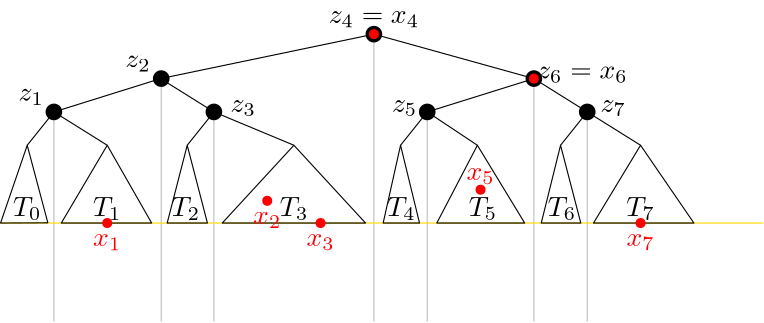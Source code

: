<?xml version="1.0"?>
<!DOCTYPE ipe SYSTEM "ipe.dtd">
<ipe version="70206" creator="Ipe 7.2.7">
<info created="D:20200304161928" modified="D:20200305095233"/>
<ipestyle name="basic">
<symbol name="arrow/arc(spx)">
<path stroke="sym-stroke" fill="sym-stroke" pen="sym-pen">
0 0 m
-1 0.333 l
-1 -0.333 l
h
</path>
</symbol>
<symbol name="arrow/farc(spx)">
<path stroke="sym-stroke" fill="white" pen="sym-pen">
0 0 m
-1 0.333 l
-1 -0.333 l
h
</path>
</symbol>
<symbol name="arrow/ptarc(spx)">
<path stroke="sym-stroke" fill="sym-stroke" pen="sym-pen">
0 0 m
-1 0.333 l
-0.8 0 l
-1 -0.333 l
h
</path>
</symbol>
<symbol name="arrow/fptarc(spx)">
<path stroke="sym-stroke" fill="white" pen="sym-pen">
0 0 m
-1 0.333 l
-0.8 0 l
-1 -0.333 l
h
</path>
</symbol>
<symbol name="mark/circle(sx)" transformations="translations">
<path fill="sym-stroke">
0.6 0 0 0.6 0 0 e
0.4 0 0 0.4 0 0 e
</path>
</symbol>
<symbol name="mark/disk(sx)" transformations="translations">
<path fill="sym-stroke">
0.6 0 0 0.6 0 0 e
</path>
</symbol>
<symbol name="mark/fdisk(sfx)" transformations="translations">
<group>
<path fill="sym-fill">
0.5 0 0 0.5 0 0 e
</path>
<path fill="sym-stroke" fillrule="eofill">
0.6 0 0 0.6 0 0 e
0.4 0 0 0.4 0 0 e
</path>
</group>
</symbol>
<symbol name="mark/box(sx)" transformations="translations">
<path fill="sym-stroke" fillrule="eofill">
-0.6 -0.6 m
0.6 -0.6 l
0.6 0.6 l
-0.6 0.6 l
h
-0.4 -0.4 m
0.4 -0.4 l
0.4 0.4 l
-0.4 0.4 l
h
</path>
</symbol>
<symbol name="mark/square(sx)" transformations="translations">
<path fill="sym-stroke">
-0.6 -0.6 m
0.6 -0.6 l
0.6 0.6 l
-0.6 0.6 l
h
</path>
</symbol>
<symbol name="mark/fsquare(sfx)" transformations="translations">
<group>
<path fill="sym-fill">
-0.5 -0.5 m
0.5 -0.5 l
0.5 0.5 l
-0.5 0.5 l
h
</path>
<path fill="sym-stroke" fillrule="eofill">
-0.6 -0.6 m
0.6 -0.6 l
0.6 0.6 l
-0.6 0.6 l
h
-0.4 -0.4 m
0.4 -0.4 l
0.4 0.4 l
-0.4 0.4 l
h
</path>
</group>
</symbol>
<symbol name="mark/cross(sx)" transformations="translations">
<group>
<path fill="sym-stroke">
-0.43 -0.57 m
0.57 0.43 l
0.43 0.57 l
-0.57 -0.43 l
h
</path>
<path fill="sym-stroke">
-0.43 0.57 m
0.57 -0.43 l
0.43 -0.57 l
-0.57 0.43 l
h
</path>
</group>
</symbol>
<symbol name="arrow/fnormal(spx)">
<path stroke="sym-stroke" fill="white" pen="sym-pen">
0 0 m
-1 0.333 l
-1 -0.333 l
h
</path>
</symbol>
<symbol name="arrow/pointed(spx)">
<path stroke="sym-stroke" fill="sym-stroke" pen="sym-pen">
0 0 m
-1 0.333 l
-0.8 0 l
-1 -0.333 l
h
</path>
</symbol>
<symbol name="arrow/fpointed(spx)">
<path stroke="sym-stroke" fill="white" pen="sym-pen">
0 0 m
-1 0.333 l
-0.8 0 l
-1 -0.333 l
h
</path>
</symbol>
<symbol name="arrow/linear(spx)">
<path stroke="sym-stroke" pen="sym-pen">
-1 0.333 m
0 0 l
-1 -0.333 l
</path>
</symbol>
<symbol name="arrow/fdouble(spx)">
<path stroke="sym-stroke" fill="white" pen="sym-pen">
0 0 m
-1 0.333 l
-1 -0.333 l
h
-1 0 m
-2 0.333 l
-2 -0.333 l
h
</path>
</symbol>
<symbol name="arrow/double(spx)">
<path stroke="sym-stroke" fill="sym-stroke" pen="sym-pen">
0 0 m
-1 0.333 l
-1 -0.333 l
h
-1 0 m
-2 0.333 l
-2 -0.333 l
h
</path>
</symbol>
<pen name="heavier" value="0.8"/>
<pen name="fat" value="1.2"/>
<pen name="ultrafat" value="2"/>
<symbolsize name="large" value="5"/>
<symbolsize name="small" value="2"/>
<symbolsize name="tiny" value="1.1"/>
<arrowsize name="large" value="10"/>
<arrowsize name="small" value="5"/>
<arrowsize name="tiny" value="3"/>
<color name="red" value="1 0 0"/>
<color name="green" value="0 1 0"/>
<color name="blue" value="0 0 1"/>
<color name="yellow" value="1 1 0"/>
<color name="orange" value="1 0.647 0"/>
<color name="gold" value="1 0.843 0"/>
<color name="purple" value="0.627 0.125 0.941"/>
<color name="gray" value="0.745"/>
<color name="brown" value="0.647 0.165 0.165"/>
<color name="navy" value="0 0 0.502"/>
<color name="pink" value="1 0.753 0.796"/>
<color name="seagreen" value="0.18 0.545 0.341"/>
<color name="turquoise" value="0.251 0.878 0.816"/>
<color name="violet" value="0.933 0.51 0.933"/>
<color name="darkblue" value="0 0 0.545"/>
<color name="darkcyan" value="0 0.545 0.545"/>
<color name="darkgray" value="0.663"/>
<color name="darkgreen" value="0 0.392 0"/>
<color name="darkmagenta" value="0.545 0 0.545"/>
<color name="darkorange" value="1 0.549 0"/>
<color name="darkred" value="0.545 0 0"/>
<color name="lightblue" value="0.678 0.847 0.902"/>
<color name="lightcyan" value="0.878 1 1"/>
<color name="lightgray" value="0.827"/>
<color name="lightgreen" value="0.565 0.933 0.565"/>
<color name="lightyellow" value="1 1 0.878"/>
<dashstyle name="dashed" value="[4] 0"/>
<dashstyle name="dotted" value="[1 3] 0"/>
<dashstyle name="dash dotted" value="[4 2 1 2] 0"/>
<dashstyle name="dash dot dotted" value="[4 2 1 2 1 2] 0"/>
<textsize name="large" value="\large"/>
<textsize name="small" value="\small"/>
<textsize name="tiny" value="\tiny"/>
<textsize name="Large" value="\Large"/>
<textsize name="LARGE" value="\LARGE"/>
<textsize name="huge" value="\huge"/>
<textsize name="Huge" value="\Huge"/>
<textsize name="footnote" value="\footnotesize"/>
<textstyle name="center" begin="\begin{center}" end="\end{center}"/>
<textstyle name="itemize" begin="\begin{itemize}" end="\end{itemize}"/>
<textstyle name="item" begin="\begin{itemize}\item{}" end="\end{itemize}"/>
<gridsize name="4 pts" value="4"/>
<gridsize name="8 pts (~3 mm)" value="8"/>
<gridsize name="16 pts (~6 mm)" value="16"/>
<gridsize name="32 pts (~12 mm)" value="32"/>
<gridsize name="10 pts (~3.5 mm)" value="10"/>
<gridsize name="20 pts (~7 mm)" value="20"/>
<gridsize name="14 pts (~5 mm)" value="14"/>
<gridsize name="28 pts (~10 mm)" value="28"/>
<gridsize name="56 pts (~20 mm)" value="56"/>
<anglesize name="90 deg" value="90"/>
<anglesize name="60 deg" value="60"/>
<anglesize name="45 deg" value="45"/>
<anglesize name="30 deg" value="30"/>
<anglesize name="22.5 deg" value="22.5"/>
<opacity name="10%" value="0.1"/>
<opacity name="30%" value="0.3"/>
<opacity name="50%" value="0.5"/>
<opacity name="75%" value="0.75"/>
<tiling name="falling" angle="-60" step="4" width="1"/>
<tiling name="rising" angle="30" step="4" width="1"/>
</ipestyle>
<page>
<layer name="alpha"/>
<layer name="beta"/>
<layer name="partition"/>
<view layers="alpha" active="alpha"/>
<view layers="beta partition" active="partition"/>
<text layer="alpha" matrix="1.2 0 0 1 112.861 -1.45898" transformations="translations" pos="160 600" stroke="black" type="label" width="10.291" height="6.812" depth="1.49" halign="center" valign="baseline" style="math">T_5</text>
<path stroke="gray">
150.4 636 m
150.4 560.522 l
</path>
<path stroke="gray">
189.038 648 m
189.038 560.522 l
</path>
<path stroke="gray">
208 636 m
208 560.522 l
</path>
<path stroke="gray">
265.6 664 m
265.6 560.522 l
</path>
<path stroke="gray">
284.8 636 m
284.8 560.522 l
</path>
<path stroke="gray">
323.2 648 m
323.2 560.522 l
</path>
<path stroke="gray">
342.4 636 m
342.4 560.522 l
</path>
<path stroke="gold">
131.2 596 m
405.77 596 l
</path>
<text layer="partition" matrix="1.2 0 0 1 -51.2 -18.9584" transformations="translations" pos="160 592" stroke="black" type="label" width="16.629" height="6.808" depth="2.85" halign="center" valign="top" style="math">T_{0,0}</text>
<text matrix="1.2 0 0 1 -32 -18.9584" transformations="translations" pos="160 592" stroke="black" type="label" width="16.629" height="6.808" depth="2.85" halign="center" valign="top" style="math">T_{1,0}</text>
<text matrix="1.2 0 0 1 -12.8 -6" transformations="translations" pos="160 592" stroke="black" type="label" width="11.941" height="6.812" depth="1.49" halign="center" valign="top" style="math">A_2</text>
<text matrix="1.2 0 0 1 6.4 -6" transformations="translations" pos="160 592" stroke="black" type="label" width="11.941" height="6.812" depth="1.49" halign="center" valign="top" style="math">A_3</text>
<text matrix="1.2 0 0 1 25.6 -6" transformations="translations" pos="160 592" stroke="black" type="label" width="11.941" height="6.812" depth="1.49" halign="center" valign="top" style="math">A_4</text>
<text matrix="1.2 0 0 1 44.8 -6" transformations="translations" pos="160 592" stroke="black" type="label" width="11.941" height="6.812" depth="1.49" halign="center" valign="top" style="math">A_5</text>
<text matrix="1.2 0 0 1 64 -6" transformations="translations" pos="160 592" stroke="black" type="label" width="11.941" height="6.812" depth="1.49" halign="center" valign="top" style="math">A_6</text>
<text matrix="1.2 0 0 1 83.2 -6" transformations="translations" pos="160 592" stroke="black" type="label" width="11.941" height="6.812" depth="1.49" halign="center" valign="top" style="math">A_7</text>
<text matrix="1.2 0 0 1 102.4 -6" transformations="translations" pos="160 592" stroke="black" type="label" width="11.941" height="6.812" depth="1.49" halign="center" valign="top" style="math">A_8</text>
<text matrix="1.2 0 0 1 121.6 -6" transformations="translations" pos="160 592" stroke="black" type="label" width="11.941" height="6.812" depth="1.49" halign="center" valign="top" style="math">A_9</text>
<text matrix="1.2 0 0 1 140.8 2" transformations="translations" pos="160 592" stroke="black" type="label" width="15.913" height="6.812" depth="1.49" halign="center" valign="top" style="math">A_{10}</text>
<text matrix="1.2 0 0 1 160 2" transformations="translations" pos="160 592" stroke="black" type="label" width="15.913" height="6.812" depth="1.49" halign="center" valign="top" style="math">A_{11}</text>
<text matrix="1.2 0 0 1 -12.8 -18.9588" transformations="translations" pos="160 592" stroke="black" type="label" width="16.629" height="6.808" depth="2.85" halign="center" valign="top" style="math">T_{1,1}</text>
<text matrix="1.2 0 0 1 6.4 -18.9588" transformations="translations" pos="160 592" stroke="black" type="label" width="16.629" height="6.808" depth="2.85" halign="center" valign="top" style="math">T_{2,0}</text>
<text matrix="1.2 0 0 1 25.6 -18.9588" transformations="translations" pos="160 592" stroke="black" type="label" width="16.629" height="6.808" depth="2.85" halign="center" valign="top" style="math">T_{3,0}</text>
<text matrix="1.2 0 0 1 44.8 -18.9588" transformations="translations" pos="160 592" stroke="black" type="label" width="16.629" height="6.808" depth="2.85" halign="center" valign="top" style="math">T_{3,1}</text>
<text matrix="1.2 0 0 1 64 -18.9588" transformations="translations" pos="160 592" stroke="black" type="label" width="16.629" height="6.808" depth="2.85" halign="center" valign="top" style="math">T_{3,2}</text>
<text matrix="1.2 0 0 1 83.2 -18.9588" transformations="translations" pos="160 592" stroke="black" type="label" width="16.629" height="6.808" depth="2.85" halign="center" valign="top" style="math">T_{4,0}</text>
<text matrix="1.2 0 0 1 102.4 -18.9588" transformations="translations" pos="160 592" stroke="black" type="label" width="16.629" height="6.808" depth="2.85" halign="center" valign="top" style="math">T_{5,0}</text>
<text matrix="1.2 0 0 1 121.6 -18.9588" transformations="translations" pos="160 592" stroke="black" type="label" width="16.629" height="6.808" depth="2.85" halign="center" valign="top" style="math">T_{5,1}</text>
<text matrix="1.2 0 0 1 140.8 -18.9588" transformations="translations" pos="160 592" stroke="black" type="label" width="16.629" height="6.808" depth="2.85" halign="center" valign="top" style="math">T_{6,0}</text>
<text matrix="1.2 0 0 1 160 -18.9588" transformations="translations" pos="160 592" stroke="black" type="label" width="16.629" height="6.808" depth="2.85" halign="center" valign="top" style="math">T_{7,0}</text>
<text matrix="1.2 0 0 1 179.2 -18.9588" transformations="translations" pos="160 592" stroke="black" type="label" width="16.629" height="6.808" depth="2.85" halign="center" valign="top" style="math">T_{7,1}</text>
<path stroke="gray">
150.4 628 m
150.4 560.522 l
</path>
<path stroke="gray">
188.8 628 m
188.8 560.522 l
</path>
<path stroke="gray">
208 652 m
208 560.522 l
</path>
<path stroke="gray">
265.6 628 m
265.6 560.522 l
</path>
<path stroke="gray">
284.8 668 m
284.8 560.522 l
</path>
<path matrix="1 0 0 1 4.8 0" stroke="gray">
318.4 640 m
318.4 560.522 l
</path>
<path stroke="gray">
342.4 652 m
342.4 560.522 l
</path>
<path layer="alpha" stroke="black">
265.6 664 m
323.2 648 l
</path>
<use layer="beta" matrix="1.2 0 0 1 -46.4 -116" name="mark/disk(sx)" pos="308 756" size="large" stroke="black"/>
<path matrix="0.96 0 0 1 -12.8 -116" stroke="black">
160 736 m
152 704 l
168 704 l
h
</path>
<path matrix="0.96 0 0 1 6.4 -116" stroke="black">
160 736 m
152 704 l
168 704 l
h
</path>
<path matrix="0.96 0 0 1 25.6 -116" stroke="black">
160 736 m
152 704 l
168 704 l
h
</path>
<path matrix="0.96 0 0 1 44.8 -116" stroke="black">
160 736 m
152 704 l
168 704 l
h
</path>
<path matrix="0.96 0 0 1 64 -116" stroke="black">
160 736 m
152 704 l
168 704 l
h
</path>
<path matrix="0.96 0 0 1 83.2 -116" stroke="black">
160 736 m
152 704 l
168 704 l
h
</path>
<path matrix="0.96 0 0 1 102.4 -116" stroke="black">
160 736 m
152 704 l
168 704 l
h
</path>
<path matrix="0.96 0 0 1 121.6 -116" stroke="black">
160 736 m
152 704 l
168 704 l
h
</path>
<path matrix="0.96 0 0 1 140.8 -116" stroke="black">
160 736 m
152 704 l
168 704 l
h
</path>
<path matrix="0.96 0 0 1 198.4 -108" stroke="black">
160 736 m
152 704 l
168 704 l
h
</path>
<path matrix="0.96 0 0 1 217.6 -108" stroke="black">
160 736 m
152 704 l
168 704 l
h
</path>
<use matrix="1.2 0 0 1 -51.2 -116" name="mark/disk(sx)" pos="200 744" size="large" stroke="black"/>
<use matrix="1.2 0 0 1 -51.2 -116" name="mark/disk(sx)" pos="168 744" size="large" stroke="black"/>
<use matrix="1.2 0 0 1 -51.2 -116" name="mark/disk(sx)" pos="264 744" size="large" stroke="black"/>
<use matrix="1.2 0 0 1 -51.2 -116" name="mark/disk(sx)" pos="216 768" size="large" stroke="black"/>
<use matrix="1.2 0 0 1 -51.2 -116" name="mark/disk(sx)" pos="328 768" size="large" stroke="black"/>
<use matrix="1.2 0 0 1 -51.2 -116" name="mark/disk(sx)" pos="280 784" size="large" stroke="black"/>
<path matrix="1.2 0 0 1 -51.2 -116" stroke="black">
160 736 m
168 744 l
</path>
<path matrix="1.2 0 0 1 -51.2 -116" stroke="black">
168 744 m
176 736 l
</path>
<path matrix="1.2 0 0 1 -51.2 -116" stroke="black">
192 736 m
200 744 l
</path>
<path matrix="1.2 0 0 1 -51.2 -116" stroke="black">
200 744 m
208 736 l
</path>
<path matrix="1.2 0 0 1 -51.2 -116" stroke="black">
224 736 m
232 744 l
</path>
<path matrix="1.2 0 0 1 -51.2 -116" stroke="black">
232 744 m
240 736 l
</path>
<path matrix="1.2 0 0 1 -51.2 -116" stroke="black">
256 736 m
264 744 l
</path>
<path matrix="1.2 0 0 1 -51.2 -116" stroke="black">
264 744 m
272 736 l
</path>
<path matrix="1.2 0 0 1 -51.2 -116" stroke="black">
288 736 m
296 744 l
</path>
<path matrix="1.2 0 0 1 -51.2 -116" stroke="black">
296 744 m
304 736 l
</path>
<path stroke="black">
332.8 628 m
323.2 640 l
</path>
<path stroke="black">
323.2 640 m
304 628 l
</path>
<path matrix="1.2 0 0 1 -51.2 -116" stroke="black">
264 744 m
248 756 l
</path>
<path matrix="1.2 0 0 1 -51.2 -116" stroke="black">
248 756 m
232 744 l
</path>
<path matrix="1.2 0 0 1 -51.2 -116" stroke="black">
200 744 m
184 756 l
</path>
<path matrix="1.2 0 0 1 -51.2 -116" stroke="black">
184 756 m
168 744 l
</path>
<path matrix="1.2 0 0 1 -51.2 -116" stroke="black">
184 756 m
216 768 l
</path>
<path matrix="1.2 0 0 1 -51.2 -116" stroke="black">
216 768 m
248 756 l
</path>
<path matrix="1.2 0 0 1 -51.2 -116" stroke="black">
336 744 m
344 756 l
</path>
<path matrix="1.2 0 0 1 -51.2 -116" stroke="black">
344 756 m
352 744 l
</path>
<path matrix="1.2 0 0 1 -51.2 -116" stroke="black">
344 756 m
328 768 l
</path>
<path stroke="black">
342.4 652 m
323.2 640 l
</path>
<path matrix="1.2 0 0 1 -51.2 -116" stroke="black">
328 768 m
280 784 l
</path>
<path matrix="1.2 0 0 1 -51.2 -116" stroke="black">
280 784 m
216 768 l
</path>
<use matrix="1.2 0 0 1 -51.2 -116" name="mark/disk(sx)" pos="184 756" size="normal" stroke="red"/>
<use matrix="1.2 0 0 1 -51.2 -116" name="mark/disk(sx)" pos="232 744" size="normal" stroke="red"/>
<use matrix="1.2 0 0 1 -46.4 -116" name="mark/disk(sx)" pos="308 756" size="normal" stroke="red"/>
<use matrix="1.2 0 0 1 -51.2 -116" name="mark/disk(sx)" pos="296 744" size="normal" stroke="red"/>
<use matrix="1.2 0 0 1 -51.2 -116" name="mark/disk(sx)" pos="248 756" size="normal" stroke="red"/>
<use matrix="1.2 0 0 1 -51.2 -116" name="mark/disk(sx)" pos="344 756" size="normal" stroke="red"/>
<use layer="alpha" matrix="1.2 0 0 1 -50.9616 -96" name="mark/disk(sx)" pos="200 744" size="large" stroke="black"/>
<use matrix="1.2 0 0 1 -51.2 -108" name="mark/disk(sx)" pos="168 744" size="large" stroke="black"/>
<use matrix="1.2 0 0 1 -51.2 -80" name="mark/disk(sx)" pos="264 744" size="large" stroke="black"/>
<use matrix="1.2 0 0 1 -51.2 -132" name="mark/disk(sx)" pos="216 768" size="large" stroke="black"/>
<use matrix="1.2 0 0 1 -51.2 -132" name="mark/disk(sx)" pos="328 768" size="large" stroke="black"/>
<use matrix="1.2 0 0 1 -51.2 -148" name="mark/disk(sx)" pos="280 784" size="large" stroke="black"/>
<path matrix="1.2 0 0 1 -51.2 0" stroke="black">
168 636 m
200 648 l
</path>
<path matrix="1.2 0 0 1 -51.2 0" stroke="black">
200 648 m
216 636 l
</path>
<path matrix="1.2 0 0 1 -51.2 0" stroke="black">
200 648 m
264 664 l
</path>
<path stroke="black">
323.2 648 m
284.8 636 l
</path>
<path stroke="black">
323.2 648 m
342.4 636 l
</path>
<use matrix="1.2 0 0 1 -46.4 -108" name="mark/disk(sx)" pos="308 756" size="large" stroke="black"/>
<use matrix="1.2 0 0 1 -46.4 -108" name="mark/disk(sx)" pos="308 756" size="normal" stroke="red"/>
<path stroke="black">
148.244 596 m
140.8 624 l
131.2 596 l
148.225 596.073 l
</path>
<path stroke="black">
169.6 624 m
153.072 596 l
185.596 596 l
h
</path>
<path stroke="black">
198.4 624 m
191.186 596 l
205.67 596 l
h
</path>
<path stroke="black">
211.006 596 m
262.587 596 l
236.8 624 l
h
</path>
<path stroke="black">
268.939 596 m
282.025 596 l
275.2 624 l
h
</path>
<path stroke="black">
288.251 596 m
319.885 596 l
302.861 624 l
h
</path>
<path stroke="black">
325.857 596 m
340.086 596 l
332.8 624 l
h
</path>
<path stroke="black">
344.66 596 m
380.8 596 l
361.6 624 l
h
</path>
<path matrix="1.2 0 0 1 -51.2 0" stroke="black">
160 624 m
168 636 l
</path>
<path matrix="1.2 0 0 1 -51.2 0" stroke="black">
168 636 m
184 624 l
</path>
<path matrix="1.2 0 0 1 -51.2 0" stroke="black">
208 624 m
216 636 l
</path>
<path matrix="1.2 0 0 1 -51.2 0" stroke="black">
216 636 m
240 624 l
</path>
<path matrix="1.2 0 0 1 -51.2 0" stroke="black">
272 624 m
280 636 l
</path>
<path stroke="black">
284.8 636 m
302.861 624 l
</path>
<path matrix="1.2 0 0 1 -51.2 0" stroke="black">
320 624 m
328 636 l
</path>
<path matrix="1.2 0 0 1 -51.2 0" stroke="black">
328 636 m
344 624 l
</path>
<use matrix="1.2 0 0 1 -51.2 -160" name="mark/disk(sx)" pos="184 756" size="normal" stroke="red"/>
<use matrix="1.2 0 0 1 -51.2 -136" name="mark/disk(sx)" pos="296 744" size="normal" stroke="red"/>
<use matrix="1.2 0 0 1 -51.2 -160" name="mark/disk(sx)" pos="248 756" size="normal" stroke="red"/>
<use matrix="1.2 0 0 1 -51.2 -160" name="mark/disk(sx)" pos="344 756" size="normal" stroke="red"/>
<use matrix="1.2 0 0 1 -51.2 -140" name="mark/disk(sx)" pos="232 744" size="normal" stroke="red"/>
<text matrix="1.2 0 0 1 -51.2 -1.45898" transformations="translations" pos="160 600" stroke="black" type="label" width="10.291" height="6.812" depth="1.49" halign="center" valign="baseline" style="math">T_0</text>
<text matrix="1.2 0 0 1 -22.4 -1.45898" transformations="translations" pos="160 600" stroke="black" type="label" width="10.291" height="6.812" depth="1.49" halign="center" valign="baseline" style="math">T_1</text>
<text matrix="1.2 0 0 1 169.6 -1.45898" transformations="translations" pos="160 600" stroke="black" type="label" width="10.291" height="6.812" depth="1.49" halign="center" valign="baseline" style="math">T_7</text>
<use matrix="1.2 0 0 1 -89.6 -80" name="mark/disk(sx)" pos="296 744" size="normal" stroke="red"/>
<use layer="beta" matrix="1.2 0 0 1 -89.6 -116" name="mark/disk(sx)" pos="296 744" size="normal" stroke="red"/>
<text layer="alpha" matrix="1.2 0 0 1 -45.2 8" transformations="translations" pos="160 632" stroke="black" type="label" width="9.102" height="4.294" depth="1.49" halign="right" valign="baseline" style="math">z_1</text>
<text matrix="1.2 0 0 1 -6.8 20" transformations="translations" pos="160 632" stroke="black" type="label" width="9.102" height="4.294" depth="1.49" halign="right" valign="baseline" style="math">z_2</text>
<text matrix="1.2 0 0 1 73.6 36" transformations="translations" pos="160 632" stroke="black" type="label" width="32.549" height="4.294" depth="1.49" halign="center" valign="baseline" style="math">z_4=x_4</text>
<text matrix="1.2 0 0 1 89.2 4" transformations="translations" pos="160 632" stroke="black" type="label" width="9.102" height="4.294" depth="1.49" halign="right" valign="baseline" style="math">z_5</text>
<text matrix="1.2 0 0 1 155.2 4" transformations="translations" pos="160 632" stroke="black" type="label" width="9.102" height="4.294" depth="1.49" valign="baseline" style="math">z_7</text>
<text matrix="1.2 0 0 1 132.4 16" transformations="translations" pos="160 632" stroke="black" type="label" width="32.549" height="4.294" depth="1.49" valign="baseline" style="math">z_6=x_6</text>
<text matrix="1.2 0 0 1 22 4" transformations="translations" pos="160 632" stroke="black" type="label" width="9.102" height="4.294" depth="1.49" valign="baseline" style="math">z_3</text>
<text matrix="1.2 0 0 1 -51.2 4" transformations="translations" pos="184 588" stroke="red" type="label" width="10.163" height="4.294" depth="1.49" halign="center" valign="top" style="math">x_1</text>
<text matrix="1.2 0 0 1 6.4 12" transformations="translations" pos="184 588" stroke="red" type="label" width="10.163" height="4.294" depth="1.49" halign="center" valign="top" style="math">x_2</text>
<text matrix="1.2 0 0 1 25.6 4" transformations="translations" pos="184 588" stroke="red" type="label" width="10.163" height="4.294" depth="1.49" halign="center" valign="top" style="math">x_3</text>
<text matrix="1.2 0 0 1 83.2 22" transformations="translations" pos="184 588" stroke="red" type="label" width="10.163" height="4.294" depth="1.49" halign="center" valign="bottom" style="math">x_5</text>
<text matrix="1.2 0 0 1 140.8 4" transformations="translations" pos="184 588" stroke="red" type="label" width="10.163" height="4.294" depth="1.49" halign="center" valign="top" style="math">x_7</text>
<text layer="beta" matrix="1.2 0 0 1 -51.2 -6" transformations="translations" pos="160 592" stroke="black" type="label" width="11.941" height="6.812" depth="1.49" halign="center" valign="top" style="math">A_0</text>
<text matrix="1.2 0 0 1 -51.2 -6" transformations="translations" pos="352 600" stroke="black" type="label" width="15.913" height="6.812" depth="1.49" halign="center" valign="top" style="math">A_{12}</text>
<text matrix="1.2 0 0 1 -32 -6" transformations="translations" pos="160 592" stroke="black" type="label" width="11.941" height="6.812" depth="1.49" halign="center" valign="top" style="math">A_1</text>
<text matrix="1.2 0 0 1 -40.4 -1" transformations="translations" pos="156 632" stroke="black" type="label" width="9.139" height="4.294" depth="1.49" halign="right" valign="baseline" style="math">s_1</text>
<text matrix="1.2 0 0 1 17.2 23" transformations="translations" pos="156 632" stroke="black" type="label" width="9.139" height="4.294" depth="1.49" halign="right" valign="baseline" style="math">s_4</text>
<text matrix="1.2 0 0 1 94 39" transformations="translations" pos="156 632" stroke="black" type="label" width="9.139" height="4.294" depth="1.49" halign="right" valign="baseline" style="math">s_8</text>
<text matrix="1.2 0 0 1 114.4 -3" transformations="translations" pos="156 632" stroke="red" type="label" width="9.139" height="4.294" depth="1.49" halign="right" valign="baseline" style="math">s_9</text>
<text matrix="1.2 0 0 1 37.6 -3" transformations="translations" pos="156 632" stroke="red" type="label" width="9.139" height="4.294" depth="1.49" halign="right" valign="baseline" style="math">s_5</text>
<text matrix="1.2 0 0 1 -20 9" transformations="translations" pos="156 632" stroke="red" type="label" width="9.139" height="4.294" depth="1.49" halign="right" valign="baseline" style="math">s_2</text>
<text matrix="1.2 0 0 1 130 12" transformations="translations" pos="156 632" stroke="black" type="label" width="13.111" height="4.294" depth="1.49" halign="right" valign="baseline" style="math">s_{10}</text>
<text matrix="1.2 0 0 1 6.4 -2" transformations="translations" pos="156 632" stroke="black" type="label" width="9.139" height="4.294" depth="1.49" valign="baseline" style="math">s_3</text>
<text matrix="1.2 0 0 1 176.8 9" transformations="translations" pos="156 632" stroke="red" type="label" width="13.111" height="4.294" depth="1.49" valign="baseline" style="math">s_{12}</text>
<text matrix="1.2 0 0 1 160 22" transformations="translations" pos="156 632" stroke="black" type="label" width="13.111" height="4.294" depth="1.49" valign="baseline" style="math">s_{11}</text>
<text matrix="1.2 0 0 1 64 10" transformations="translations" pos="156 632" stroke="red" type="label" width="9.139" height="4.294" depth="1.49" valign="baseline" style="math">s_6</text>
<text matrix="1.2 0 0 1 82 -3" transformations="translations" pos="156 632" stroke="black" type="label" width="9.139" height="4.294" depth="1.49" valign="baseline" style="math">s_7</text>
<group layer="partition">
<path matrix="0.96 0 0 1 179.2 -108" stroke="black">
160 736 m
152 704 l
168 704 l
h
</path>
<path matrix="0.96 0 0 1 160 -116" stroke="black">
160 736 m
152 704 l
168 704 l
h
</path>
</group>
<text layer="alpha" matrix="1.2 0 0 1 141.318 -1.45898" transformations="translations" pos="160 600" stroke="black" type="label" width="10.291" height="6.812" depth="1.49" halign="center" valign="baseline" style="math">T_6</text>
<text matrix="1.2 0 0 1 83.5262 -1.45898" transformations="translations" pos="160 600" stroke="black" type="label" width="10.291" height="6.812" depth="1.49" halign="center" valign="baseline" style="math">T_4</text>
<text matrix="1.2 0 0 1 44.881 -1.45898" transformations="translations" pos="160 600" stroke="black" type="label" width="10.291" height="6.812" depth="1.49" halign="center" valign="baseline" style="math">T_3</text>
<text matrix="1.2 0 0 1 5.88448 -1.45898" transformations="translations" pos="160 600" stroke="black" type="label" width="10.291" height="6.812" depth="1.49" halign="center" valign="baseline" style="math">T_2</text>
</page>
</ipe>

